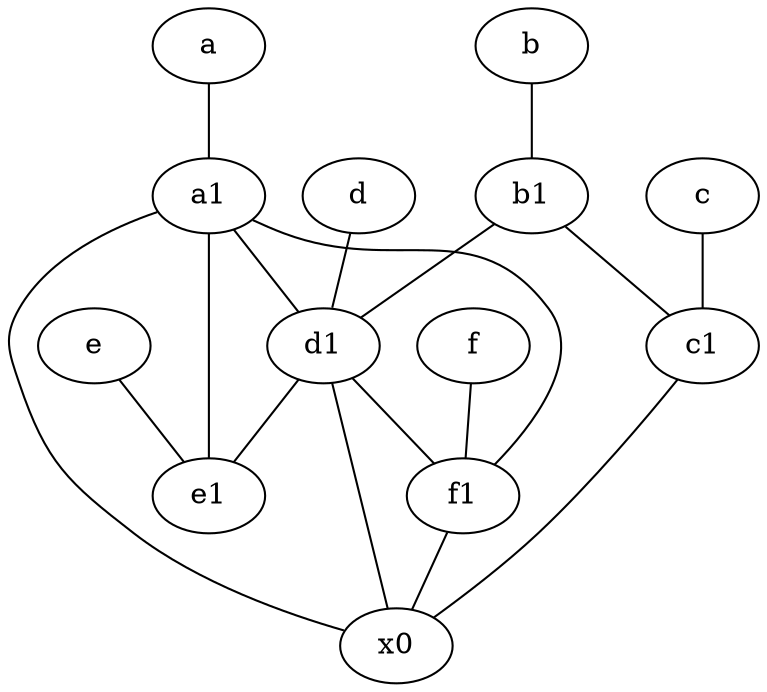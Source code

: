 graph {
	node [labelfontsize=50]
	e [labelfontsize=50 pos="7,9!"]
	c [labelfontsize=50 pos="4.5,2!"]
	d1 [labelfontsize=50 pos="3,5!"]
	a1 [labelfontsize=50 pos="8,3!"]
	c1 [labelfontsize=50 pos="4.5,3!"]
	f [labelfontsize=50 pos="3,9!"]
	x0 [labelfontsize=50]
	b1 [labelfontsize=50 pos="9,4!"]
	d [labelfontsize=50 pos="2,5!"]
	e1 [labelfontsize=50 pos="7,7!"]
	b [labelfontsize=50 pos="10,4!"]
	a [labelfontsize=50 pos="8,2!"]
	f1 [labelfontsize=50 pos="3,8!"]
	b1 -- c1
	a1 -- x0
	d1 -- e1
	b -- b1
	e -- e1
	f1 -- x0
	c1 -- x0
	a1 -- e1
	c -- c1
	d1 -- f1
	a -- a1
	a1 -- f1
	d -- d1
	b1 -- d1
	f -- f1
	d1 -- x0
	a1 -- d1
}
